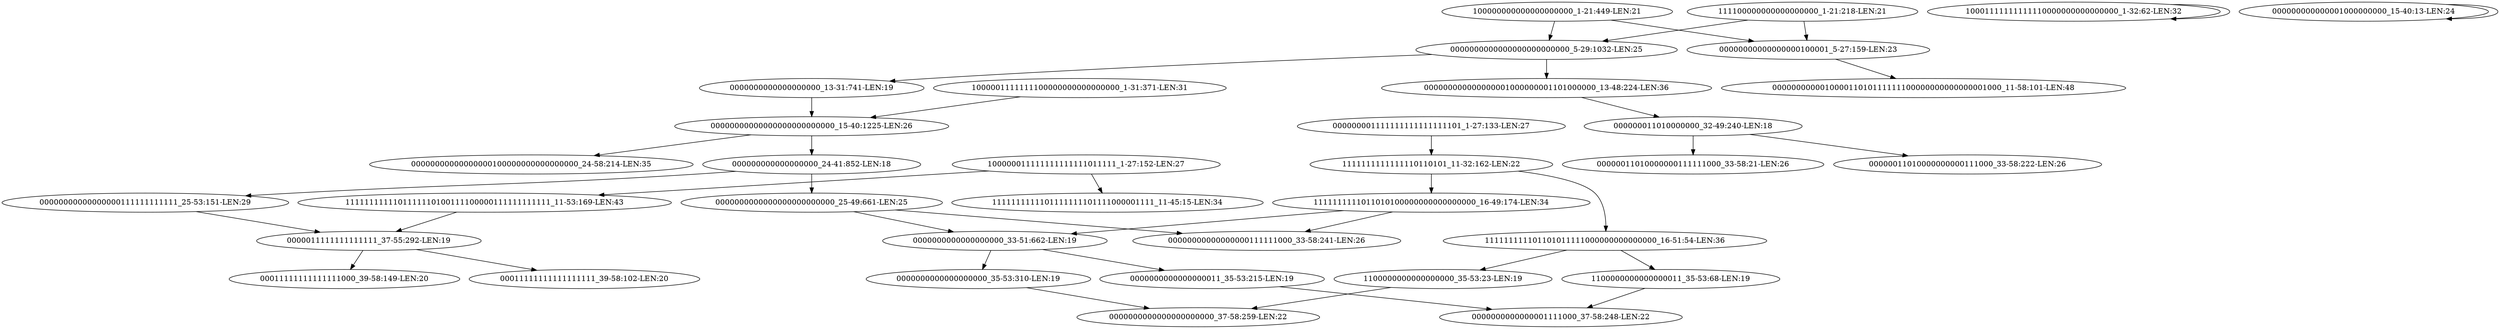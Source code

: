 digraph G {
    "00000000000000000000000000_15-40:1225-LEN:26" -> "00000000000000000100000000000000000_24-58:214-LEN:35";
    "00000000000000000000000000_15-40:1225-LEN:26" -> "000000000000000000_24-41:852-LEN:18";
    "0000011111111111111_37-55:292-LEN:19" -> "00011111111111111000_39-58:149-LEN:20";
    "0000011111111111111_37-55:292-LEN:19" -> "00011111111111111111_39-58:102-LEN:20";
    "00000000000000000111111111111_25-53:151-LEN:29" -> "0000011111111111111_37-55:292-LEN:19";
    "0000000000000000000000000_25-49:661-LEN:25" -> "00000000000000000111111000_33-58:241-LEN:26";
    "0000000000000000000000000_25-49:661-LEN:25" -> "0000000000000000000_33-51:662-LEN:19";
    "100000011111111111111011111_1-27:152-LEN:27" -> "1111111111101111110100111100000111111111111_11-53:169-LEN:43";
    "100000011111111111111011111_1-27:152-LEN:27" -> "1111111111101111111101111000001111_11-45:15-LEN:34";
    "1111111111101111110100111100000111111111111_11-53:169-LEN:43" -> "0000011111111111111_37-55:292-LEN:19";
    "10001111111111110000000000000000_1-32:62-LEN:32" -> "10001111111111110000000000000000_1-32:62-LEN:32";
    "0000000000000000000_13-31:741-LEN:19" -> "00000000000000000000000000_15-40:1225-LEN:26";
    "111100000000000000000_1-21:218-LEN:21" -> "00000000000000000100001_5-27:159-LEN:23";
    "111100000000000000000_1-21:218-LEN:21" -> "0000000000000000000000000_5-29:1032-LEN:25";
    "000000001111111111111111101_1-27:133-LEN:27" -> "1111111111111110110101_11-32:162-LEN:22";
    "1111111111011010100000000000000000_16-49:174-LEN:34" -> "00000000000000000111111000_33-58:241-LEN:26";
    "1111111111011010100000000000000000_16-49:174-LEN:34" -> "0000000000000000000_33-51:662-LEN:19";
    "1111111111111110110101_11-32:162-LEN:22" -> "1111111111011010100000000000000000_16-49:174-LEN:34";
    "1111111111111110110101_11-32:162-LEN:22" -> "111111111101101011111000000000000000_16-51:54-LEN:36";
    "0000000000000000000_33-51:662-LEN:19" -> "0000000000000000000_35-53:310-LEN:19";
    "0000000000000000000_33-51:662-LEN:19" -> "0000000000000000011_35-53:215-LEN:19";
    "000000000000001000000000_15-40:13-LEN:24" -> "000000000000001000000000_15-40:13-LEN:24";
    "000000000000000001000000001101000000_13-48:224-LEN:36" -> "000000011010000000_32-49:240-LEN:18";
    "1100000000000000000_35-53:23-LEN:19" -> "0000000000000000000000_37-58:259-LEN:22";
    "00000000000000000100001_5-27:159-LEN:23" -> "000000000001000011010111111100000000000000001000_11-58:101-LEN:48";
    "100000000000000000000_1-21:449-LEN:21" -> "00000000000000000100001_5-27:159-LEN:23";
    "100000000000000000000_1-21:449-LEN:21" -> "0000000000000000000000000_5-29:1032-LEN:25";
    "0000000000000000000_35-53:310-LEN:19" -> "0000000000000000000000_37-58:259-LEN:22";
    "0000000000000000011_35-53:215-LEN:19" -> "0000000000000001111000_37-58:248-LEN:22";
    "000000000000000000_24-41:852-LEN:18" -> "00000000000000000111111111111_25-53:151-LEN:29";
    "000000000000000000_24-41:852-LEN:18" -> "0000000000000000000000000_25-49:661-LEN:25";
    "000000011010000000_32-49:240-LEN:18" -> "00000011010000000111111000_33-58:21-LEN:26";
    "000000011010000000_32-49:240-LEN:18" -> "00000011010000000000111000_33-58:222-LEN:26";
    "1000001111111100000000000000000_1-31:371-LEN:31" -> "00000000000000000000000000_15-40:1225-LEN:26";
    "1100000000000000011_35-53:68-LEN:19" -> "0000000000000001111000_37-58:248-LEN:22";
    "111111111101101011111000000000000000_16-51:54-LEN:36" -> "1100000000000000000_35-53:23-LEN:19";
    "111111111101101011111000000000000000_16-51:54-LEN:36" -> "1100000000000000011_35-53:68-LEN:19";
    "0000000000000000000000000_5-29:1032-LEN:25" -> "0000000000000000000_13-31:741-LEN:19";
    "0000000000000000000000000_5-29:1032-LEN:25" -> "000000000000000001000000001101000000_13-48:224-LEN:36";
}
